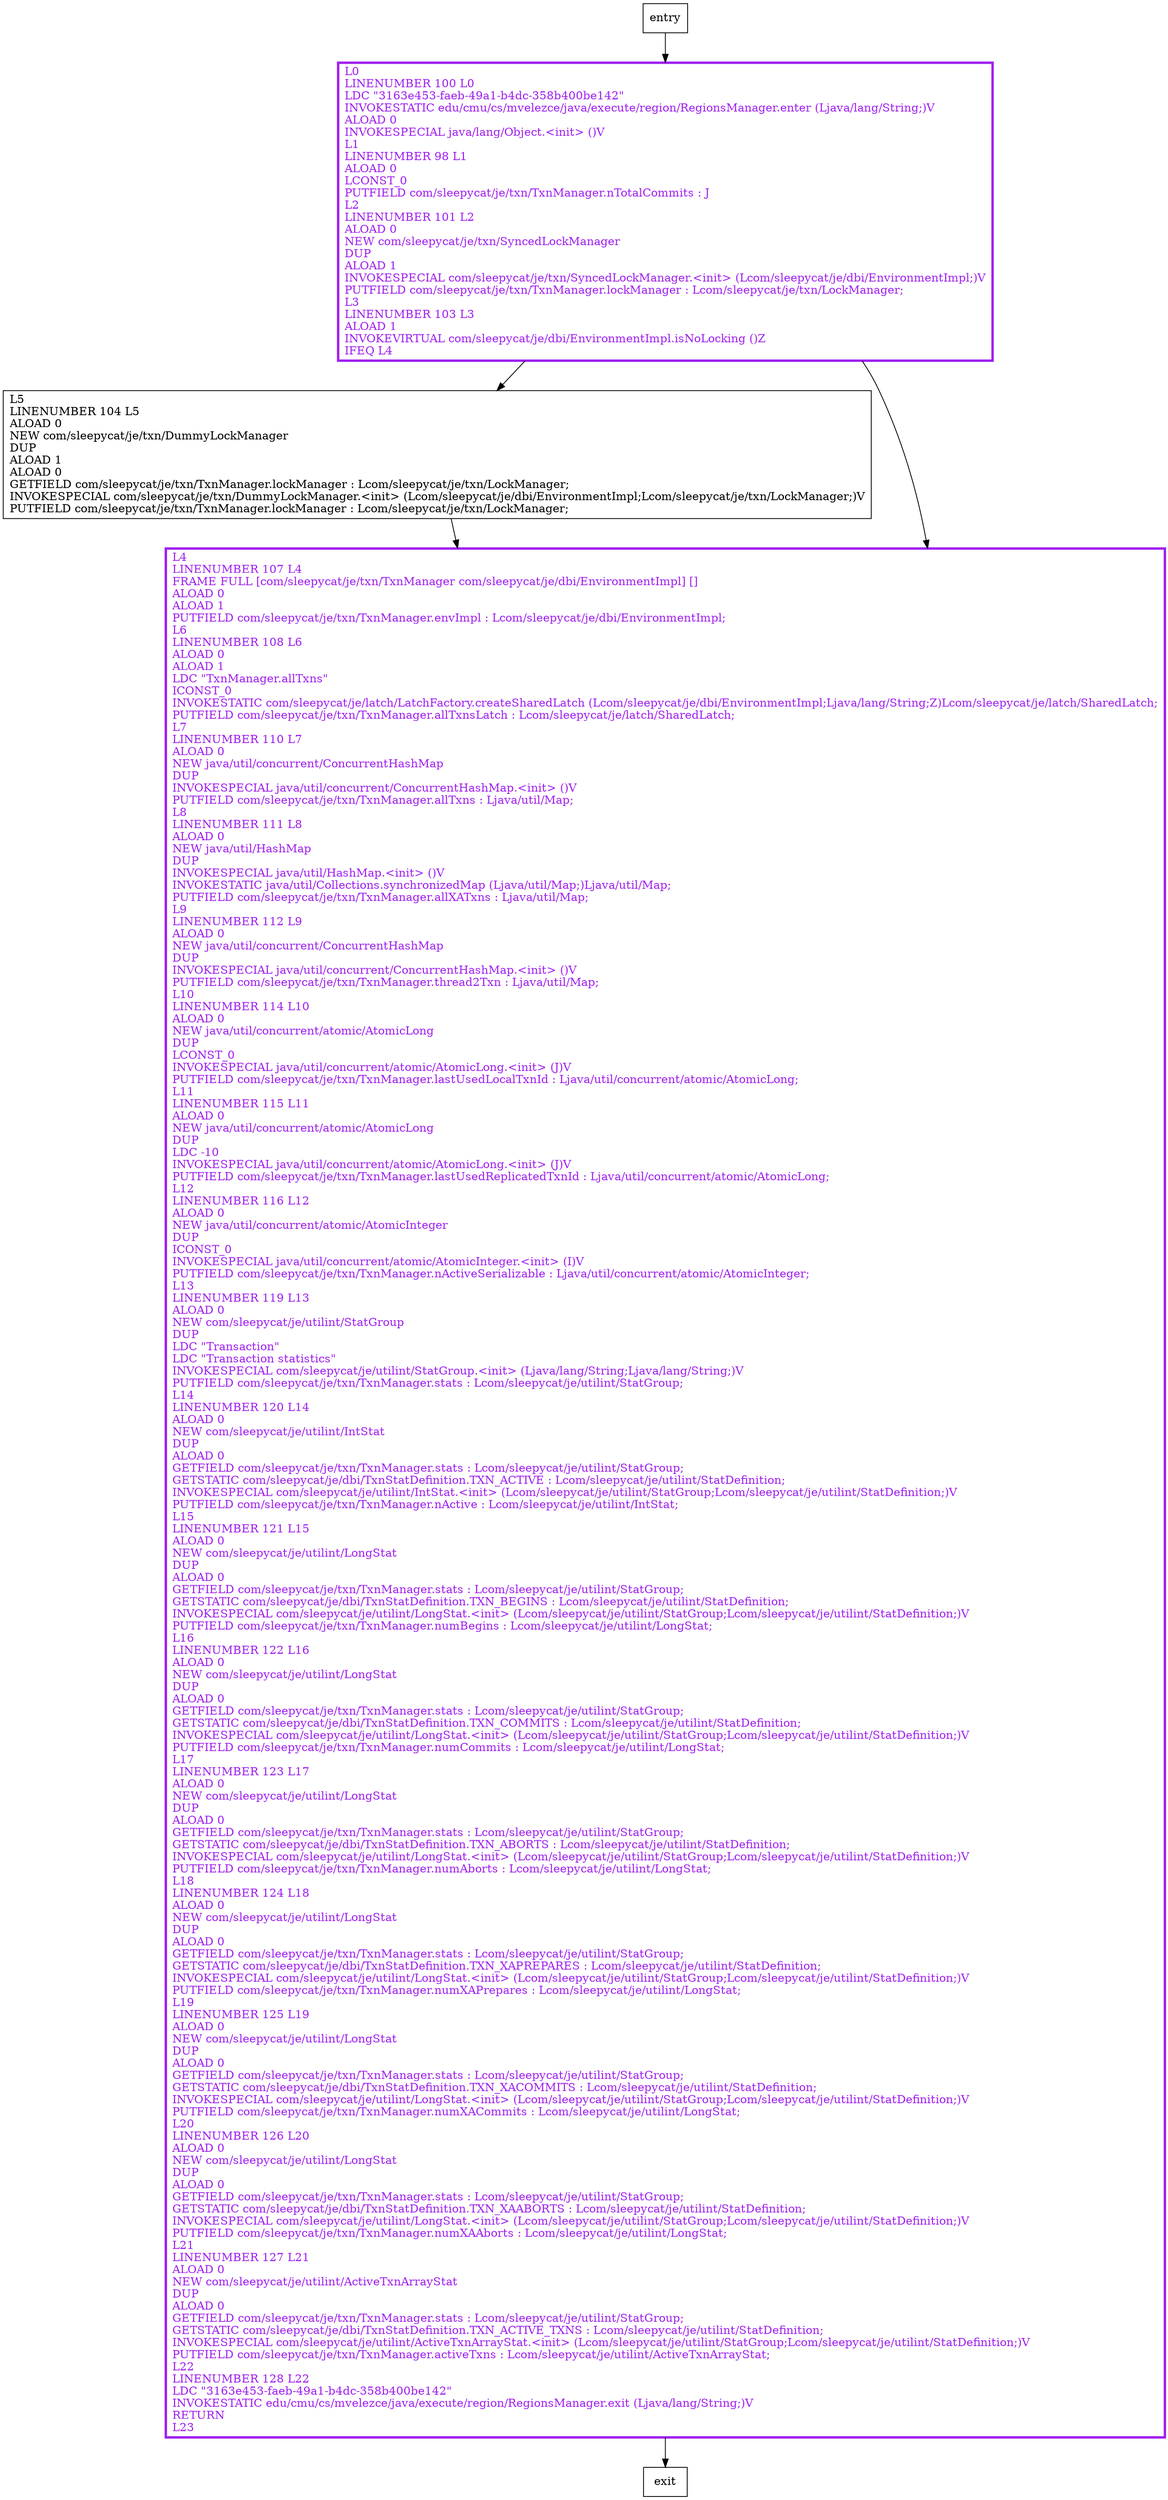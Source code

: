 digraph <init> {
node [shape=record];
296484101 [label="L0\lLINENUMBER 100 L0\lLDC \"3163e453-faeb-49a1-b4dc-358b400be142\"\lINVOKESTATIC edu/cmu/cs/mvelezce/java/execute/region/RegionsManager.enter (Ljava/lang/String;)V\lALOAD 0\lINVOKESPECIAL java/lang/Object.\<init\> ()V\lL1\lLINENUMBER 98 L1\lALOAD 0\lLCONST_0\lPUTFIELD com/sleepycat/je/txn/TxnManager.nTotalCommits : J\lL2\lLINENUMBER 101 L2\lALOAD 0\lNEW com/sleepycat/je/txn/SyncedLockManager\lDUP\lALOAD 1\lINVOKESPECIAL com/sleepycat/je/txn/SyncedLockManager.\<init\> (Lcom/sleepycat/je/dbi/EnvironmentImpl;)V\lPUTFIELD com/sleepycat/je/txn/TxnManager.lockManager : Lcom/sleepycat/je/txn/LockManager;\lL3\lLINENUMBER 103 L3\lALOAD 1\lINVOKEVIRTUAL com/sleepycat/je/dbi/EnvironmentImpl.isNoLocking ()Z\lIFEQ L4\l"];
2066401384 [label="L5\lLINENUMBER 104 L5\lALOAD 0\lNEW com/sleepycat/je/txn/DummyLockManager\lDUP\lALOAD 1\lALOAD 0\lGETFIELD com/sleepycat/je/txn/TxnManager.lockManager : Lcom/sleepycat/je/txn/LockManager;\lINVOKESPECIAL com/sleepycat/je/txn/DummyLockManager.\<init\> (Lcom/sleepycat/je/dbi/EnvironmentImpl;Lcom/sleepycat/je/txn/LockManager;)V\lPUTFIELD com/sleepycat/je/txn/TxnManager.lockManager : Lcom/sleepycat/je/txn/LockManager;\l"];
971348455 [label="L4\lLINENUMBER 107 L4\lFRAME FULL [com/sleepycat/je/txn/TxnManager com/sleepycat/je/dbi/EnvironmentImpl] []\lALOAD 0\lALOAD 1\lPUTFIELD com/sleepycat/je/txn/TxnManager.envImpl : Lcom/sleepycat/je/dbi/EnvironmentImpl;\lL6\lLINENUMBER 108 L6\lALOAD 0\lALOAD 1\lLDC \"TxnManager.allTxns\"\lICONST_0\lINVOKESTATIC com/sleepycat/je/latch/LatchFactory.createSharedLatch (Lcom/sleepycat/je/dbi/EnvironmentImpl;Ljava/lang/String;Z)Lcom/sleepycat/je/latch/SharedLatch;\lPUTFIELD com/sleepycat/je/txn/TxnManager.allTxnsLatch : Lcom/sleepycat/je/latch/SharedLatch;\lL7\lLINENUMBER 110 L7\lALOAD 0\lNEW java/util/concurrent/ConcurrentHashMap\lDUP\lINVOKESPECIAL java/util/concurrent/ConcurrentHashMap.\<init\> ()V\lPUTFIELD com/sleepycat/je/txn/TxnManager.allTxns : Ljava/util/Map;\lL8\lLINENUMBER 111 L8\lALOAD 0\lNEW java/util/HashMap\lDUP\lINVOKESPECIAL java/util/HashMap.\<init\> ()V\lINVOKESTATIC java/util/Collections.synchronizedMap (Ljava/util/Map;)Ljava/util/Map;\lPUTFIELD com/sleepycat/je/txn/TxnManager.allXATxns : Ljava/util/Map;\lL9\lLINENUMBER 112 L9\lALOAD 0\lNEW java/util/concurrent/ConcurrentHashMap\lDUP\lINVOKESPECIAL java/util/concurrent/ConcurrentHashMap.\<init\> ()V\lPUTFIELD com/sleepycat/je/txn/TxnManager.thread2Txn : Ljava/util/Map;\lL10\lLINENUMBER 114 L10\lALOAD 0\lNEW java/util/concurrent/atomic/AtomicLong\lDUP\lLCONST_0\lINVOKESPECIAL java/util/concurrent/atomic/AtomicLong.\<init\> (J)V\lPUTFIELD com/sleepycat/je/txn/TxnManager.lastUsedLocalTxnId : Ljava/util/concurrent/atomic/AtomicLong;\lL11\lLINENUMBER 115 L11\lALOAD 0\lNEW java/util/concurrent/atomic/AtomicLong\lDUP\lLDC -10\lINVOKESPECIAL java/util/concurrent/atomic/AtomicLong.\<init\> (J)V\lPUTFIELD com/sleepycat/je/txn/TxnManager.lastUsedReplicatedTxnId : Ljava/util/concurrent/atomic/AtomicLong;\lL12\lLINENUMBER 116 L12\lALOAD 0\lNEW java/util/concurrent/atomic/AtomicInteger\lDUP\lICONST_0\lINVOKESPECIAL java/util/concurrent/atomic/AtomicInteger.\<init\> (I)V\lPUTFIELD com/sleepycat/je/txn/TxnManager.nActiveSerializable : Ljava/util/concurrent/atomic/AtomicInteger;\lL13\lLINENUMBER 119 L13\lALOAD 0\lNEW com/sleepycat/je/utilint/StatGroup\lDUP\lLDC \"Transaction\"\lLDC \"Transaction statistics\"\lINVOKESPECIAL com/sleepycat/je/utilint/StatGroup.\<init\> (Ljava/lang/String;Ljava/lang/String;)V\lPUTFIELD com/sleepycat/je/txn/TxnManager.stats : Lcom/sleepycat/je/utilint/StatGroup;\lL14\lLINENUMBER 120 L14\lALOAD 0\lNEW com/sleepycat/je/utilint/IntStat\lDUP\lALOAD 0\lGETFIELD com/sleepycat/je/txn/TxnManager.stats : Lcom/sleepycat/je/utilint/StatGroup;\lGETSTATIC com/sleepycat/je/dbi/TxnStatDefinition.TXN_ACTIVE : Lcom/sleepycat/je/utilint/StatDefinition;\lINVOKESPECIAL com/sleepycat/je/utilint/IntStat.\<init\> (Lcom/sleepycat/je/utilint/StatGroup;Lcom/sleepycat/je/utilint/StatDefinition;)V\lPUTFIELD com/sleepycat/je/txn/TxnManager.nActive : Lcom/sleepycat/je/utilint/IntStat;\lL15\lLINENUMBER 121 L15\lALOAD 0\lNEW com/sleepycat/je/utilint/LongStat\lDUP\lALOAD 0\lGETFIELD com/sleepycat/je/txn/TxnManager.stats : Lcom/sleepycat/je/utilint/StatGroup;\lGETSTATIC com/sleepycat/je/dbi/TxnStatDefinition.TXN_BEGINS : Lcom/sleepycat/je/utilint/StatDefinition;\lINVOKESPECIAL com/sleepycat/je/utilint/LongStat.\<init\> (Lcom/sleepycat/je/utilint/StatGroup;Lcom/sleepycat/je/utilint/StatDefinition;)V\lPUTFIELD com/sleepycat/je/txn/TxnManager.numBegins : Lcom/sleepycat/je/utilint/LongStat;\lL16\lLINENUMBER 122 L16\lALOAD 0\lNEW com/sleepycat/je/utilint/LongStat\lDUP\lALOAD 0\lGETFIELD com/sleepycat/je/txn/TxnManager.stats : Lcom/sleepycat/je/utilint/StatGroup;\lGETSTATIC com/sleepycat/je/dbi/TxnStatDefinition.TXN_COMMITS : Lcom/sleepycat/je/utilint/StatDefinition;\lINVOKESPECIAL com/sleepycat/je/utilint/LongStat.\<init\> (Lcom/sleepycat/je/utilint/StatGroup;Lcom/sleepycat/je/utilint/StatDefinition;)V\lPUTFIELD com/sleepycat/je/txn/TxnManager.numCommits : Lcom/sleepycat/je/utilint/LongStat;\lL17\lLINENUMBER 123 L17\lALOAD 0\lNEW com/sleepycat/je/utilint/LongStat\lDUP\lALOAD 0\lGETFIELD com/sleepycat/je/txn/TxnManager.stats : Lcom/sleepycat/je/utilint/StatGroup;\lGETSTATIC com/sleepycat/je/dbi/TxnStatDefinition.TXN_ABORTS : Lcom/sleepycat/je/utilint/StatDefinition;\lINVOKESPECIAL com/sleepycat/je/utilint/LongStat.\<init\> (Lcom/sleepycat/je/utilint/StatGroup;Lcom/sleepycat/je/utilint/StatDefinition;)V\lPUTFIELD com/sleepycat/je/txn/TxnManager.numAborts : Lcom/sleepycat/je/utilint/LongStat;\lL18\lLINENUMBER 124 L18\lALOAD 0\lNEW com/sleepycat/je/utilint/LongStat\lDUP\lALOAD 0\lGETFIELD com/sleepycat/je/txn/TxnManager.stats : Lcom/sleepycat/je/utilint/StatGroup;\lGETSTATIC com/sleepycat/je/dbi/TxnStatDefinition.TXN_XAPREPARES : Lcom/sleepycat/je/utilint/StatDefinition;\lINVOKESPECIAL com/sleepycat/je/utilint/LongStat.\<init\> (Lcom/sleepycat/je/utilint/StatGroup;Lcom/sleepycat/je/utilint/StatDefinition;)V\lPUTFIELD com/sleepycat/je/txn/TxnManager.numXAPrepares : Lcom/sleepycat/je/utilint/LongStat;\lL19\lLINENUMBER 125 L19\lALOAD 0\lNEW com/sleepycat/je/utilint/LongStat\lDUP\lALOAD 0\lGETFIELD com/sleepycat/je/txn/TxnManager.stats : Lcom/sleepycat/je/utilint/StatGroup;\lGETSTATIC com/sleepycat/je/dbi/TxnStatDefinition.TXN_XACOMMITS : Lcom/sleepycat/je/utilint/StatDefinition;\lINVOKESPECIAL com/sleepycat/je/utilint/LongStat.\<init\> (Lcom/sleepycat/je/utilint/StatGroup;Lcom/sleepycat/je/utilint/StatDefinition;)V\lPUTFIELD com/sleepycat/je/txn/TxnManager.numXACommits : Lcom/sleepycat/je/utilint/LongStat;\lL20\lLINENUMBER 126 L20\lALOAD 0\lNEW com/sleepycat/je/utilint/LongStat\lDUP\lALOAD 0\lGETFIELD com/sleepycat/je/txn/TxnManager.stats : Lcom/sleepycat/je/utilint/StatGroup;\lGETSTATIC com/sleepycat/je/dbi/TxnStatDefinition.TXN_XAABORTS : Lcom/sleepycat/je/utilint/StatDefinition;\lINVOKESPECIAL com/sleepycat/je/utilint/LongStat.\<init\> (Lcom/sleepycat/je/utilint/StatGroup;Lcom/sleepycat/je/utilint/StatDefinition;)V\lPUTFIELD com/sleepycat/je/txn/TxnManager.numXAAborts : Lcom/sleepycat/je/utilint/LongStat;\lL21\lLINENUMBER 127 L21\lALOAD 0\lNEW com/sleepycat/je/utilint/ActiveTxnArrayStat\lDUP\lALOAD 0\lGETFIELD com/sleepycat/je/txn/TxnManager.stats : Lcom/sleepycat/je/utilint/StatGroup;\lGETSTATIC com/sleepycat/je/dbi/TxnStatDefinition.TXN_ACTIVE_TXNS : Lcom/sleepycat/je/utilint/StatDefinition;\lINVOKESPECIAL com/sleepycat/je/utilint/ActiveTxnArrayStat.\<init\> (Lcom/sleepycat/je/utilint/StatGroup;Lcom/sleepycat/je/utilint/StatDefinition;)V\lPUTFIELD com/sleepycat/je/txn/TxnManager.activeTxns : Lcom/sleepycat/je/utilint/ActiveTxnArrayStat;\lL22\lLINENUMBER 128 L22\lLDC \"3163e453-faeb-49a1-b4dc-358b400be142\"\lINVOKESTATIC edu/cmu/cs/mvelezce/java/execute/region/RegionsManager.exit (Ljava/lang/String;)V\lRETURN\lL23\l"];
entry;
exit;
entry -> 296484101
296484101 -> 2066401384
296484101 -> 971348455
2066401384 -> 971348455
971348455 -> exit
296484101[fontcolor="purple", penwidth=3, color="purple"];
971348455[fontcolor="purple", penwidth=3, color="purple"];
}
